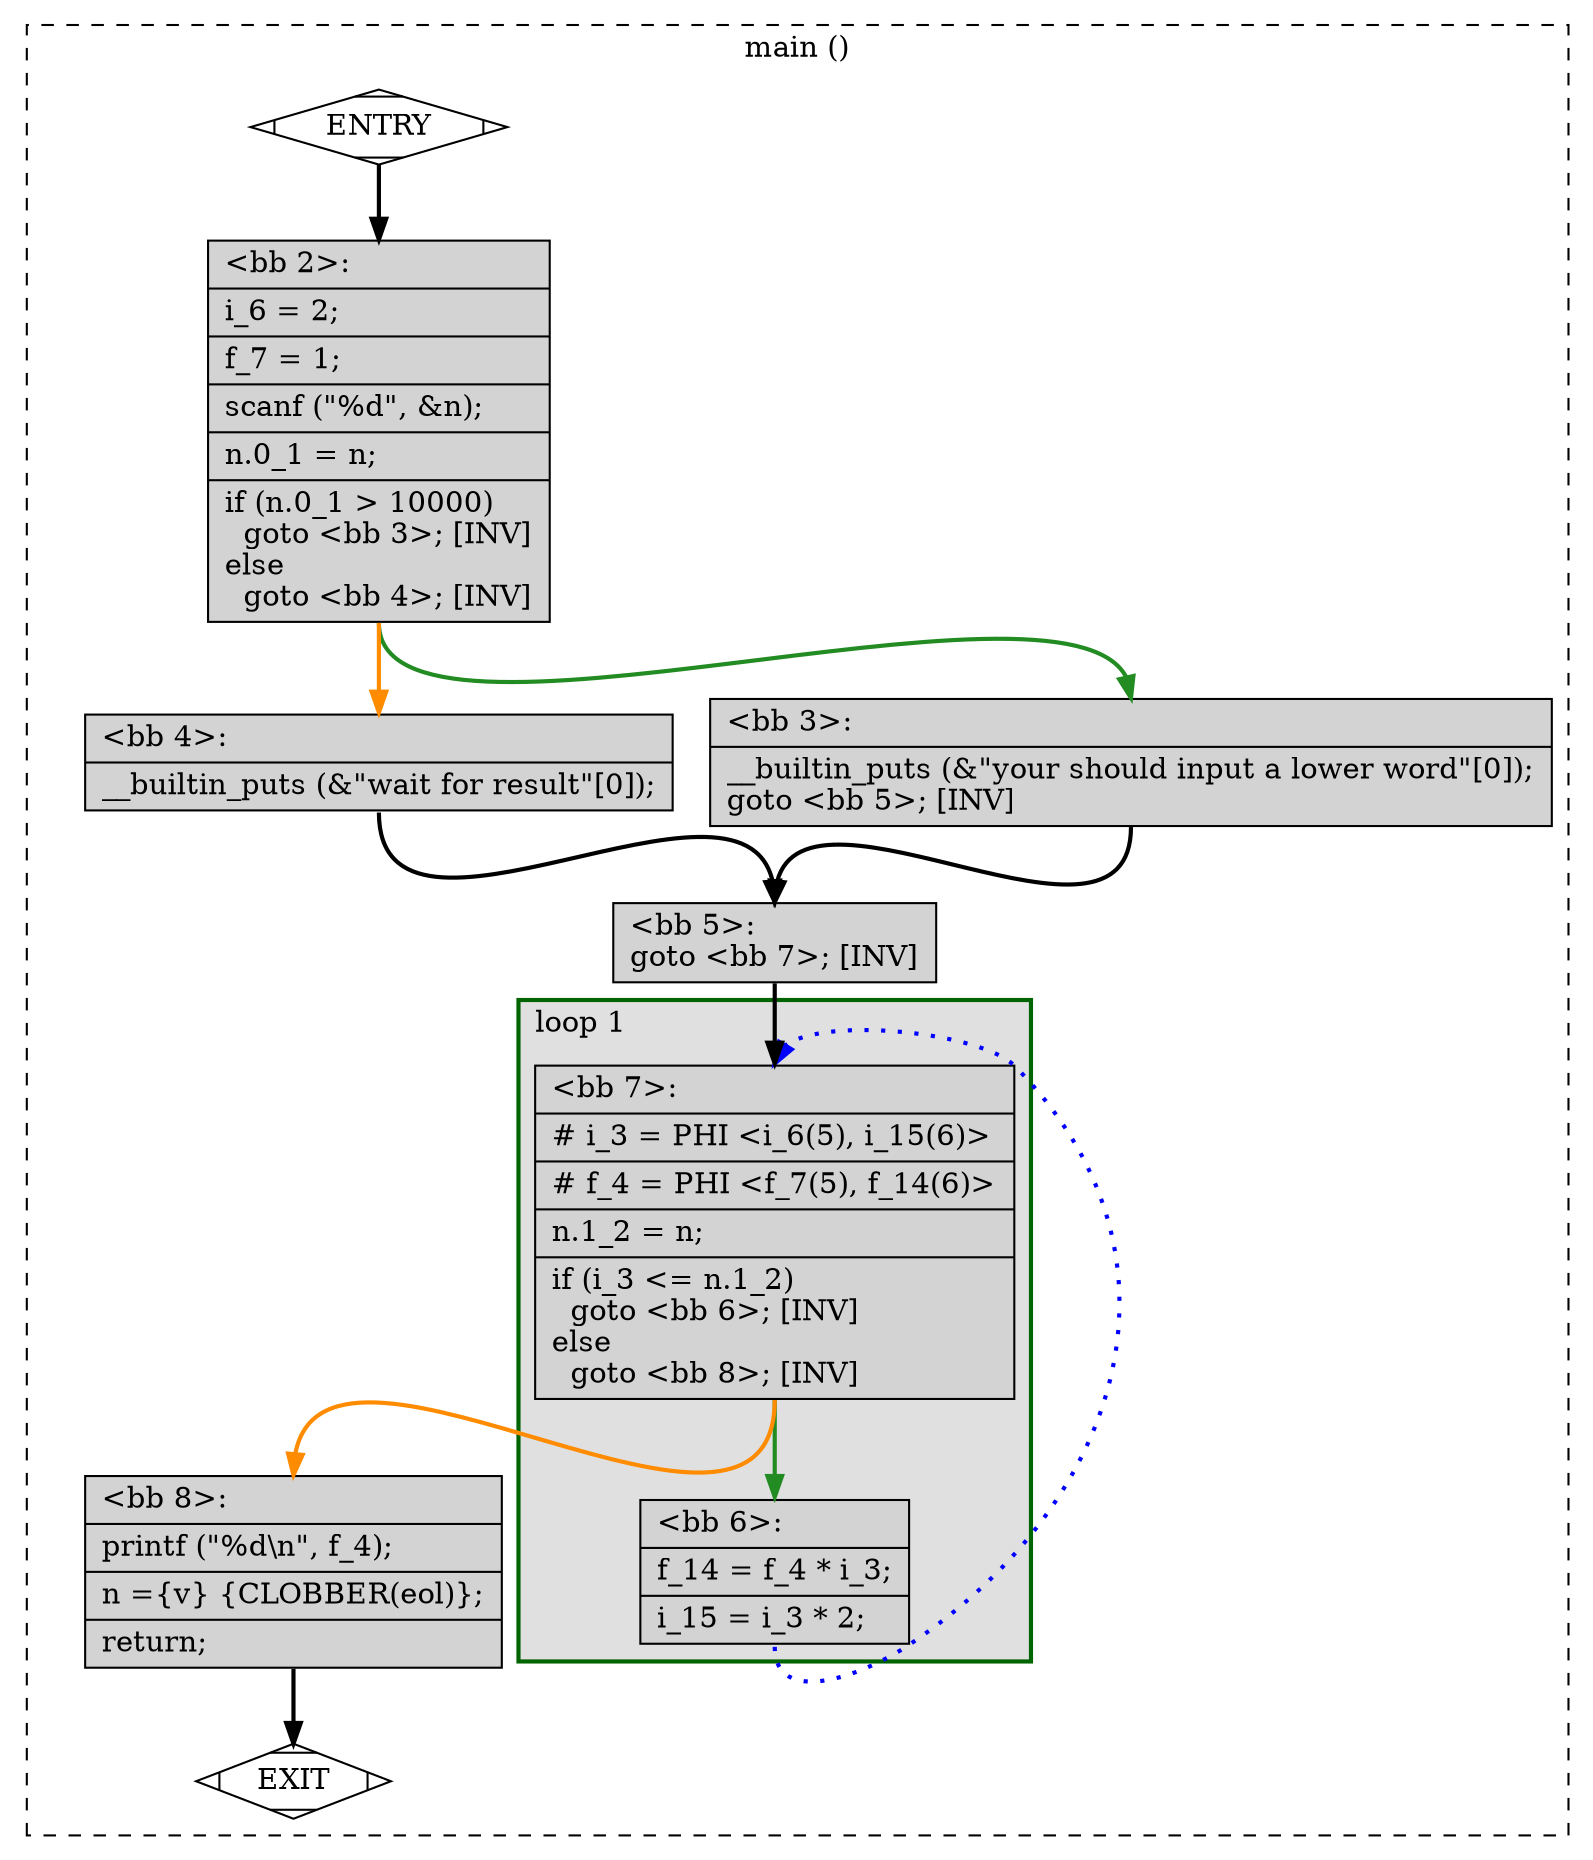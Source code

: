 digraph "a-mul.c.054t.local-fnsummary2" {
overlap=false;
subgraph "cluster_main" {
	style="dashed";
	color="black";
	label="main ()";
	subgraph cluster_0_1 {
	style="filled";
	color="darkgreen";
	fillcolor="grey88";
	label="loop 1";
	labeljust=l;
	penwidth=2;
	fn_0_basic_block_7 [shape=record,style=filled,fillcolor=lightgrey,label="{\<bb\ 7\>:\l\
|#\ i_3\ =\ PHI\ \<i_6(5),\ i_15(6)\>\l\
|#\ f_4\ =\ PHI\ \<f_7(5),\ f_14(6)\>\l\
|n.1_2\ =\ n;\l\
|if\ (i_3\ \<=\ n.1_2)\l\
\ \ goto\ \<bb\ 6\>;\ [INV]\l\
else\l\
\ \ goto\ \<bb\ 8\>;\ [INV]\l\
}"];

	fn_0_basic_block_6 [shape=record,style=filled,fillcolor=lightgrey,label="{\<bb\ 6\>:\l\
|f_14\ =\ f_4\ *\ i_3;\l\
|i_15\ =\ i_3\ *\ 2;\l\
}"];

	}
	fn_0_basic_block_0 [shape=Mdiamond,style=filled,fillcolor=white,label="ENTRY"];

	fn_0_basic_block_1 [shape=Mdiamond,style=filled,fillcolor=white,label="EXIT"];

	fn_0_basic_block_2 [shape=record,style=filled,fillcolor=lightgrey,label="{\<bb\ 2\>:\l\
|i_6\ =\ 2;\l\
|f_7\ =\ 1;\l\
|scanf\ (\"%d\",\ &n);\l\
|n.0_1\ =\ n;\l\
|if\ (n.0_1\ \>\ 10000)\l\
\ \ goto\ \<bb\ 3\>;\ [INV]\l\
else\l\
\ \ goto\ \<bb\ 4\>;\ [INV]\l\
}"];

	fn_0_basic_block_3 [shape=record,style=filled,fillcolor=lightgrey,label="{\<bb\ 3\>:\l\
|__builtin_puts\ (&\"your\ should\ input\ a\ lower\ word\"[0]);\l\
goto\ \<bb\ 5\>;\ [INV]\l\
}"];

	fn_0_basic_block_4 [shape=record,style=filled,fillcolor=lightgrey,label="{\<bb\ 4\>:\l\
|__builtin_puts\ (&\"wait\ for\ result\"[0]);\l\
}"];

	fn_0_basic_block_5 [shape=record,style=filled,fillcolor=lightgrey,label="{\<bb\ 5\>:\l\
goto\ \<bb\ 7\>;\ [INV]\l\
}"];

	fn_0_basic_block_8 [shape=record,style=filled,fillcolor=lightgrey,label="{\<bb\ 8\>:\l\
|printf\ (\"%d\\n\",\ f_4);\l\
|n\ =\{v\}\ \{CLOBBER(eol)\};\l\
|return;\l\
}"];

	fn_0_basic_block_0:s -> fn_0_basic_block_2:n [style="solid,bold",color=black,weight=100,constraint=true];
	fn_0_basic_block_2:s -> fn_0_basic_block_3:n [style="solid,bold",color=forestgreen,weight=10,constraint=true];
	fn_0_basic_block_2:s -> fn_0_basic_block_4:n [style="solid,bold",color=darkorange,weight=10,constraint=true];
	fn_0_basic_block_3:s -> fn_0_basic_block_5:n [style="solid,bold",color=black,weight=100,constraint=true];
	fn_0_basic_block_4:s -> fn_0_basic_block_5:n [style="solid,bold",color=black,weight=100,constraint=true];
	fn_0_basic_block_5:s -> fn_0_basic_block_7:n [style="solid,bold",color=black,weight=100,constraint=true];
	fn_0_basic_block_6:s -> fn_0_basic_block_7:n [style="dotted,bold",color=blue,weight=10,constraint=false];
	fn_0_basic_block_7:s -> fn_0_basic_block_6:n [style="solid,bold",color=forestgreen,weight=10,constraint=true];
	fn_0_basic_block_7:s -> fn_0_basic_block_8:n [style="solid,bold",color=darkorange,weight=10,constraint=true];
	fn_0_basic_block_8:s -> fn_0_basic_block_1:n [style="solid,bold",color=black,weight=10,constraint=true];
	fn_0_basic_block_0:s -> fn_0_basic_block_1:n [style="invis",constraint=true];
}
}
